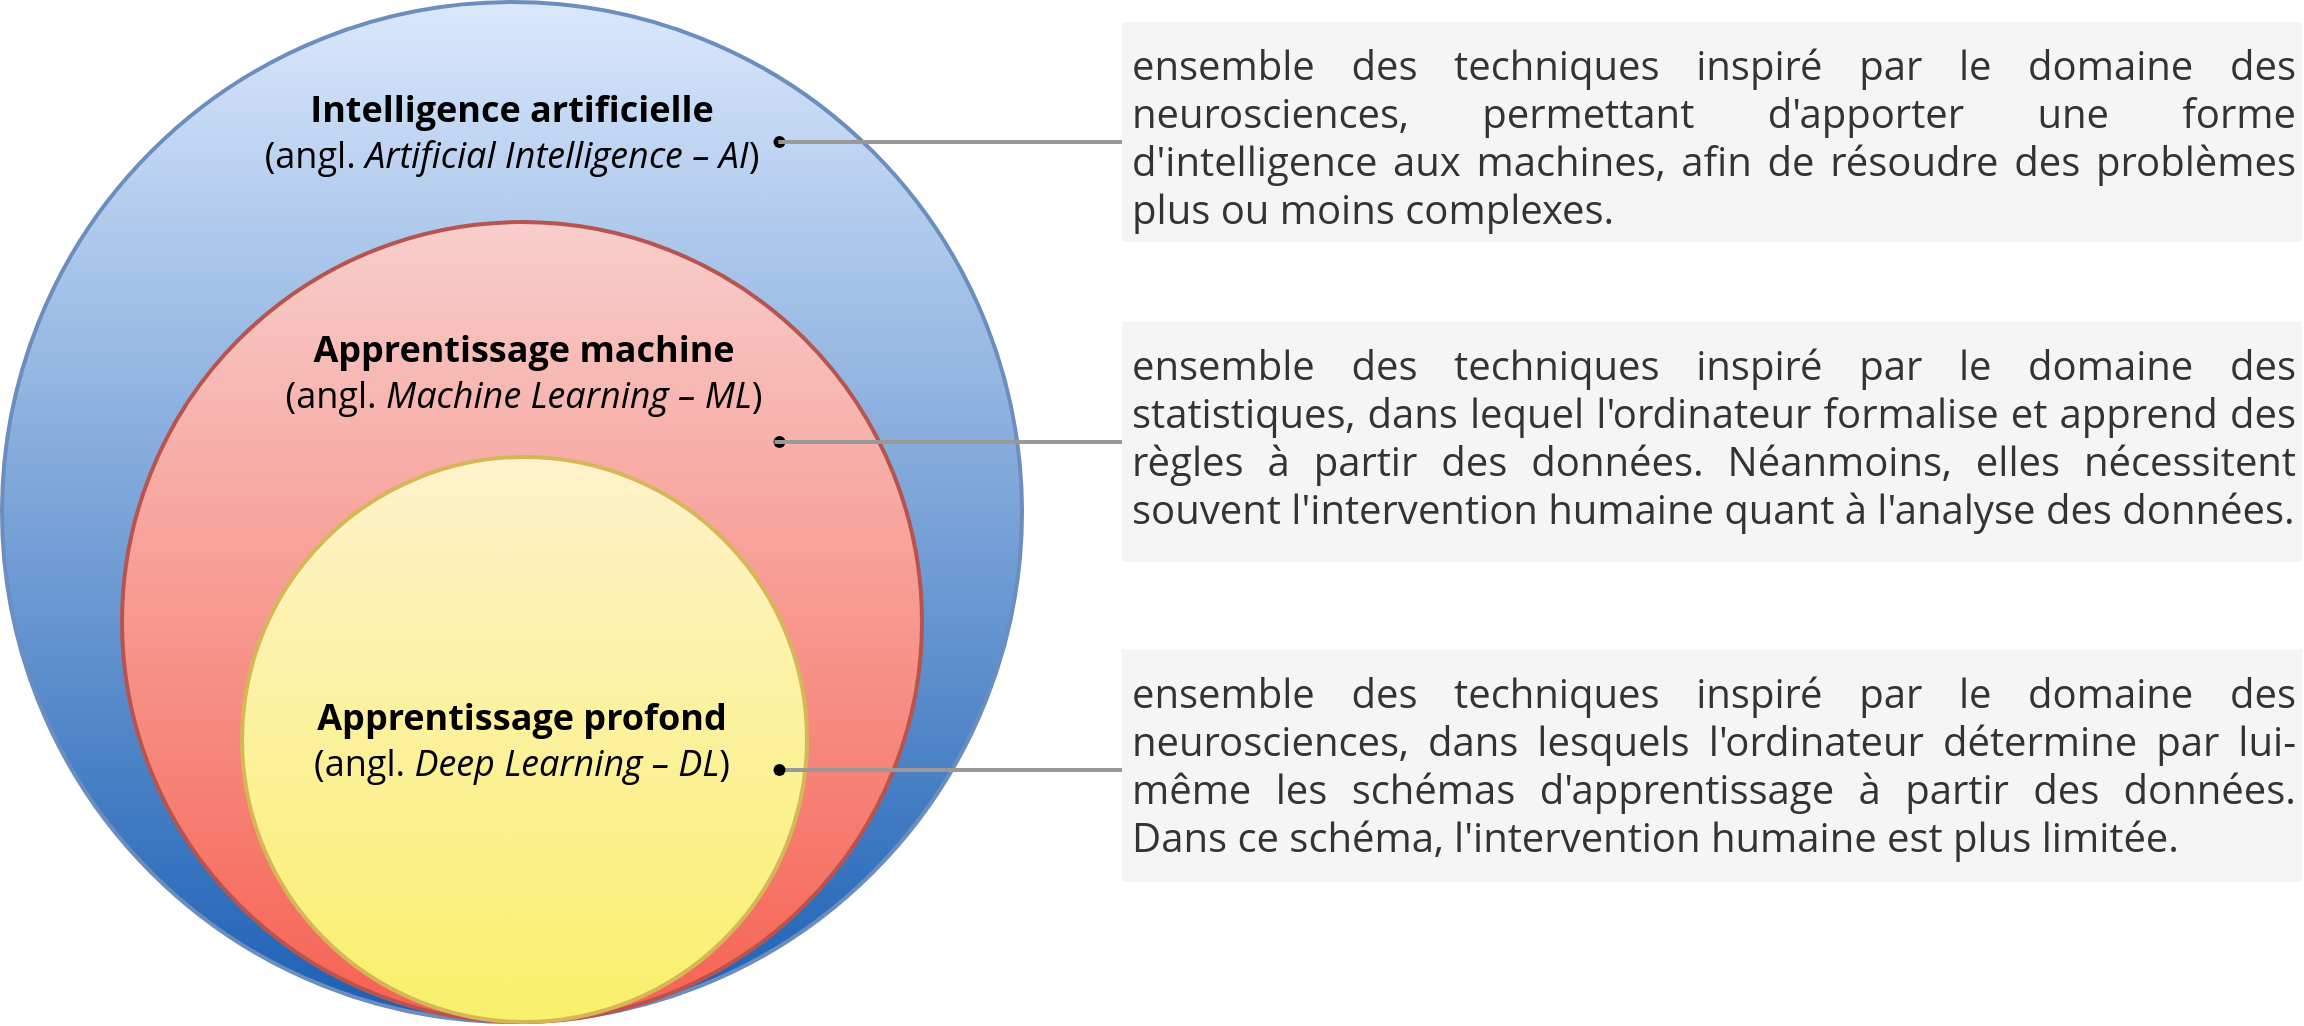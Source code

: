 <mxfile version="23.0.2" type="device">
  <diagram name="Page-1" id="ezAXbMakzwpeWgLfgU5_">
    <mxGraphModel dx="867" dy="500" grid="1" gridSize="10" guides="1" tooltips="1" connect="1" arrows="1" fold="1" page="1" pageScale="1" pageWidth="827" pageHeight="1169" math="0" shadow="0">
      <root>
        <mxCell id="0" />
        <mxCell id="1" parent="0" />
        <mxCell id="3Zjer3AQSiBT5SiQqPdJ-1" value="" style="ellipse;whiteSpace=wrap;html=1;aspect=fixed;fillColor=#dae8fc;strokeColor=#6c8ebf;strokeWidth=2;gradientColor=#1a5fb4;" parent="1" vertex="1">
          <mxGeometry x="80" y="30" width="510" height="510" as="geometry" />
        </mxCell>
        <mxCell id="3Zjer3AQSiBT5SiQqPdJ-2" value="" style="ellipse;whiteSpace=wrap;html=1;aspect=fixed;fillColor=#f8cecc;strokeColor=#b85450;strokeWidth=2;gradientColor=#f66151;" parent="1" vertex="1">
          <mxGeometry x="140" y="140" width="400" height="400" as="geometry" />
        </mxCell>
        <mxCell id="3Zjer3AQSiBT5SiQqPdJ-3" value="" style="ellipse;whiteSpace=wrap;html=1;aspect=fixed;fillColor=#fff2cc;strokeColor=#d6b656;strokeWidth=2;gradientColor=#f9f06b;" parent="1" vertex="1">
          <mxGeometry x="200" y="257.5" width="282.5" height="282.5" as="geometry" />
        </mxCell>
        <mxCell id="3Zjer3AQSiBT5SiQqPdJ-5" value="&lt;font face=&quot;Open Sans&quot; style=&quot;font-size: 18px;&quot;&gt;&lt;b style=&quot;font-size: 18px;&quot;&gt;Apprentissage profond&lt;/b&gt; (angl. &lt;i style=&quot;font-size: 18px;&quot;&gt;Deep Learning – DL&lt;/i&gt;)&lt;br style=&quot;font-size: 18px;&quot;&gt;&lt;/font&gt;" style="text;html=1;strokeColor=none;fillColor=none;align=center;verticalAlign=middle;whiteSpace=wrap;rounded=0;fontSize=18;" parent="1" vertex="1">
          <mxGeometry x="221.25" y="383.75" width="237.5" height="30" as="geometry" />
        </mxCell>
        <mxCell id="3Zjer3AQSiBT5SiQqPdJ-6" value="&lt;font face=&quot;Open Sans&quot; style=&quot;font-size: 18px;&quot;&gt;&lt;b style=&quot;font-size: 18px;&quot;&gt;Apprentissage machine&lt;/b&gt; (angl. &lt;i&gt;Machine&lt;/i&gt;&lt;i style=&quot;font-size: 18px;&quot;&gt; Learning – ML&lt;/i&gt;)&lt;br style=&quot;font-size: 18px;&quot;&gt;&lt;/font&gt;" style="text;html=1;strokeColor=none;fillColor=none;align=center;verticalAlign=middle;whiteSpace=wrap;rounded=0;fontSize=18;" parent="1" vertex="1">
          <mxGeometry x="216.25" y="200" width="250" height="30" as="geometry" />
        </mxCell>
        <mxCell id="3Zjer3AQSiBT5SiQqPdJ-7" value="&lt;font face=&quot;Open Sans&quot; style=&quot;font-size: 18px;&quot;&gt;&lt;b style=&quot;font-size: 18px;&quot;&gt;Intelligence artificielle&lt;/b&gt; (angl. &lt;i&gt;Artificial Intelligence&lt;/i&gt;&lt;i style=&quot;font-size: 18px;&quot;&gt; – AI&lt;/i&gt;)&lt;br style=&quot;font-size: 18px;&quot;&gt;&lt;/font&gt;" style="text;html=1;strokeColor=none;fillColor=none;align=center;verticalAlign=middle;whiteSpace=wrap;rounded=0;fontSize=18;" parent="1" vertex="1">
          <mxGeometry x="209.06" y="80" width="251.87" height="30" as="geometry" />
        </mxCell>
        <mxCell id="3Zjer3AQSiBT5SiQqPdJ-10" value="&lt;p style=&quot;font-size: 20px;&quot; align=&quot;justify&quot;&gt;&lt;font style=&quot;font-size: 20px;&quot;&gt;ensemble des techniques inspiré par le domaine des neurosciences, permettant d&#39;apporter une forme d&#39;intelligence aux machines, afin de résoudre des problèmes plus ou moins complexes.&lt;br&gt;&lt;/font&gt;&lt;/p&gt;" style="text;html=1;spacing=5;spacingTop=-20;whiteSpace=wrap;overflow=hidden;rounded=0;fontFamily=Open Sans;fillColor=#f5f5f5;fontColor=#333333;strokeColor=none;" parent="1" vertex="1">
          <mxGeometry x="640" y="40" width="590" height="110" as="geometry" />
        </mxCell>
        <mxCell id="3Zjer3AQSiBT5SiQqPdJ-11" value="&lt;p align=&quot;justify&quot; style=&quot;font-size: 20px;&quot;&gt;ensemble des techniques inspiré par le domaine des statistiques, dans lequel l&#39;ordinateur formalise et apprend des règles à partir des données. Néanmoins, elles nécessitent souvent l&#39;intervention humaine quant à l&#39;analyse des données.&lt;br style=&quot;font-size: 20px;&quot;&gt;&lt;/p&gt;" style="text;html=1;strokeColor=none;fillColor=#f5f5f5;spacing=5;spacingTop=-20;whiteSpace=wrap;overflow=hidden;rounded=0;fontFamily=Open Sans;fontSize=20;fontColor=#333333;" parent="1" vertex="1">
          <mxGeometry x="640" y="190" width="590" height="120" as="geometry" />
        </mxCell>
        <mxCell id="3Zjer3AQSiBT5SiQqPdJ-12" value="&lt;p align=&quot;justify&quot; style=&quot;font-size: 20px;&quot;&gt;ensemble des techniques inspiré par le domaine des neurosciences, dans lesquels l&#39;ordinateur détermine par lui-même les schémas d&#39;apprentissage à partir des données. Dans ce schéma, l&#39;intervention humaine est plus limitée.&lt;br style=&quot;font-size: 20px;&quot;&gt;&lt;/p&gt;" style="text;html=1;strokeColor=none;fillColor=#f5f5f5;spacing=5;spacingTop=-20;whiteSpace=wrap;overflow=hidden;rounded=0;fontFamily=Open Sans;fontSize=20;fontColor=#333333;" parent="1" vertex="1">
          <mxGeometry x="640" y="353.75" width="590" height="116.25" as="geometry" />
        </mxCell>
        <mxCell id="3Zjer3AQSiBT5SiQqPdJ-13" value="" style="shape=waypoint;sketch=0;fillStyle=solid;size=6;pointerEvents=1;points=[];fillColor=none;resizable=0;rotatable=0;perimeter=centerPerimeter;snapToPoint=1;" parent="1" vertex="1">
          <mxGeometry x="458.75" y="90" width="20" height="20" as="geometry" />
        </mxCell>
        <mxCell id="3Zjer3AQSiBT5SiQqPdJ-14" value="" style="line;strokeWidth=2;html=1;strokeColor=#9a9996;" parent="1" vertex="1">
          <mxGeometry x="468.12" y="94.97" width="171.88" height="10" as="geometry" />
        </mxCell>
        <mxCell id="3Zjer3AQSiBT5SiQqPdJ-18" value="" style="shape=waypoint;sketch=0;fillStyle=solid;size=6;pointerEvents=1;points=[];fillColor=none;resizable=0;rotatable=0;perimeter=centerPerimeter;snapToPoint=1;" parent="1" vertex="1">
          <mxGeometry x="458.75" y="240" width="20" height="20" as="geometry" />
        </mxCell>
        <mxCell id="3Zjer3AQSiBT5SiQqPdJ-19" value="" style="line;strokeWidth=2;html=1;strokeColor=#9a9996;" parent="1" vertex="1">
          <mxGeometry x="466.25" y="245" width="173.75" height="10" as="geometry" />
        </mxCell>
        <mxCell id="3Zjer3AQSiBT5SiQqPdJ-24" value="" style="line;strokeWidth=2;html=1;strokeColor=#9a9996;" parent="1" vertex="1">
          <mxGeometry x="466.25" y="409" width="173.75" height="10" as="geometry" />
        </mxCell>
        <mxCell id="3Zjer3AQSiBT5SiQqPdJ-26" value="" style="shape=waypoint;sketch=0;fillStyle=solid;size=6;pointerEvents=1;points=[];fillColor=none;resizable=0;rotatable=0;perimeter=centerPerimeter;snapToPoint=1;" parent="1" vertex="1">
          <mxGeometry x="458.75" y="404" width="20" height="20" as="geometry" />
        </mxCell>
      </root>
    </mxGraphModel>
  </diagram>
</mxfile>

